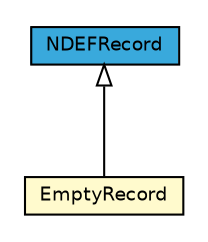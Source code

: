 #!/usr/local/bin/dot
#
# Class diagram 
# Generated by UMLGraph version R5_7_2-3-gee82a7 (http://www.umlgraph.org/)
#

digraph G {
	edge [fontname="Helvetica",fontsize=10,labelfontname="Helvetica",labelfontsize=10];
	node [fontname="Helvetica",fontsize=10,shape=plaintext];
	nodesep=0.25;
	ranksep=0.5;
	// com.st.st25sdk.ndef.NDEFRecord
	c5071 [label=<<table title="com.st.st25sdk.ndef.NDEFRecord" border="0" cellborder="1" cellspacing="0" cellpadding="2" port="p" bgcolor="#39a9dc" href="./NDEFRecord.html">
		<tr><td><table border="0" cellspacing="0" cellpadding="1">
<tr><td align="center" balign="center"> NDEFRecord </td></tr>
		</table></td></tr>
		</table>>, URL="./NDEFRecord.html", fontname="Helvetica", fontcolor="black", fontsize=9.0];
	// com.st.st25sdk.ndef.EmptyRecord
	c5081 [label=<<table title="com.st.st25sdk.ndef.EmptyRecord" border="0" cellborder="1" cellspacing="0" cellpadding="2" port="p" bgcolor="lemonChiffon" href="./EmptyRecord.html">
		<tr><td><table border="0" cellspacing="0" cellpadding="1">
<tr><td align="center" balign="center"> EmptyRecord </td></tr>
		</table></td></tr>
		</table>>, URL="./EmptyRecord.html", fontname="Helvetica", fontcolor="black", fontsize=9.0];
	//com.st.st25sdk.ndef.EmptyRecord extends com.st.st25sdk.ndef.NDEFRecord
	c5071:p -> c5081:p [dir=back,arrowtail=empty];
}


